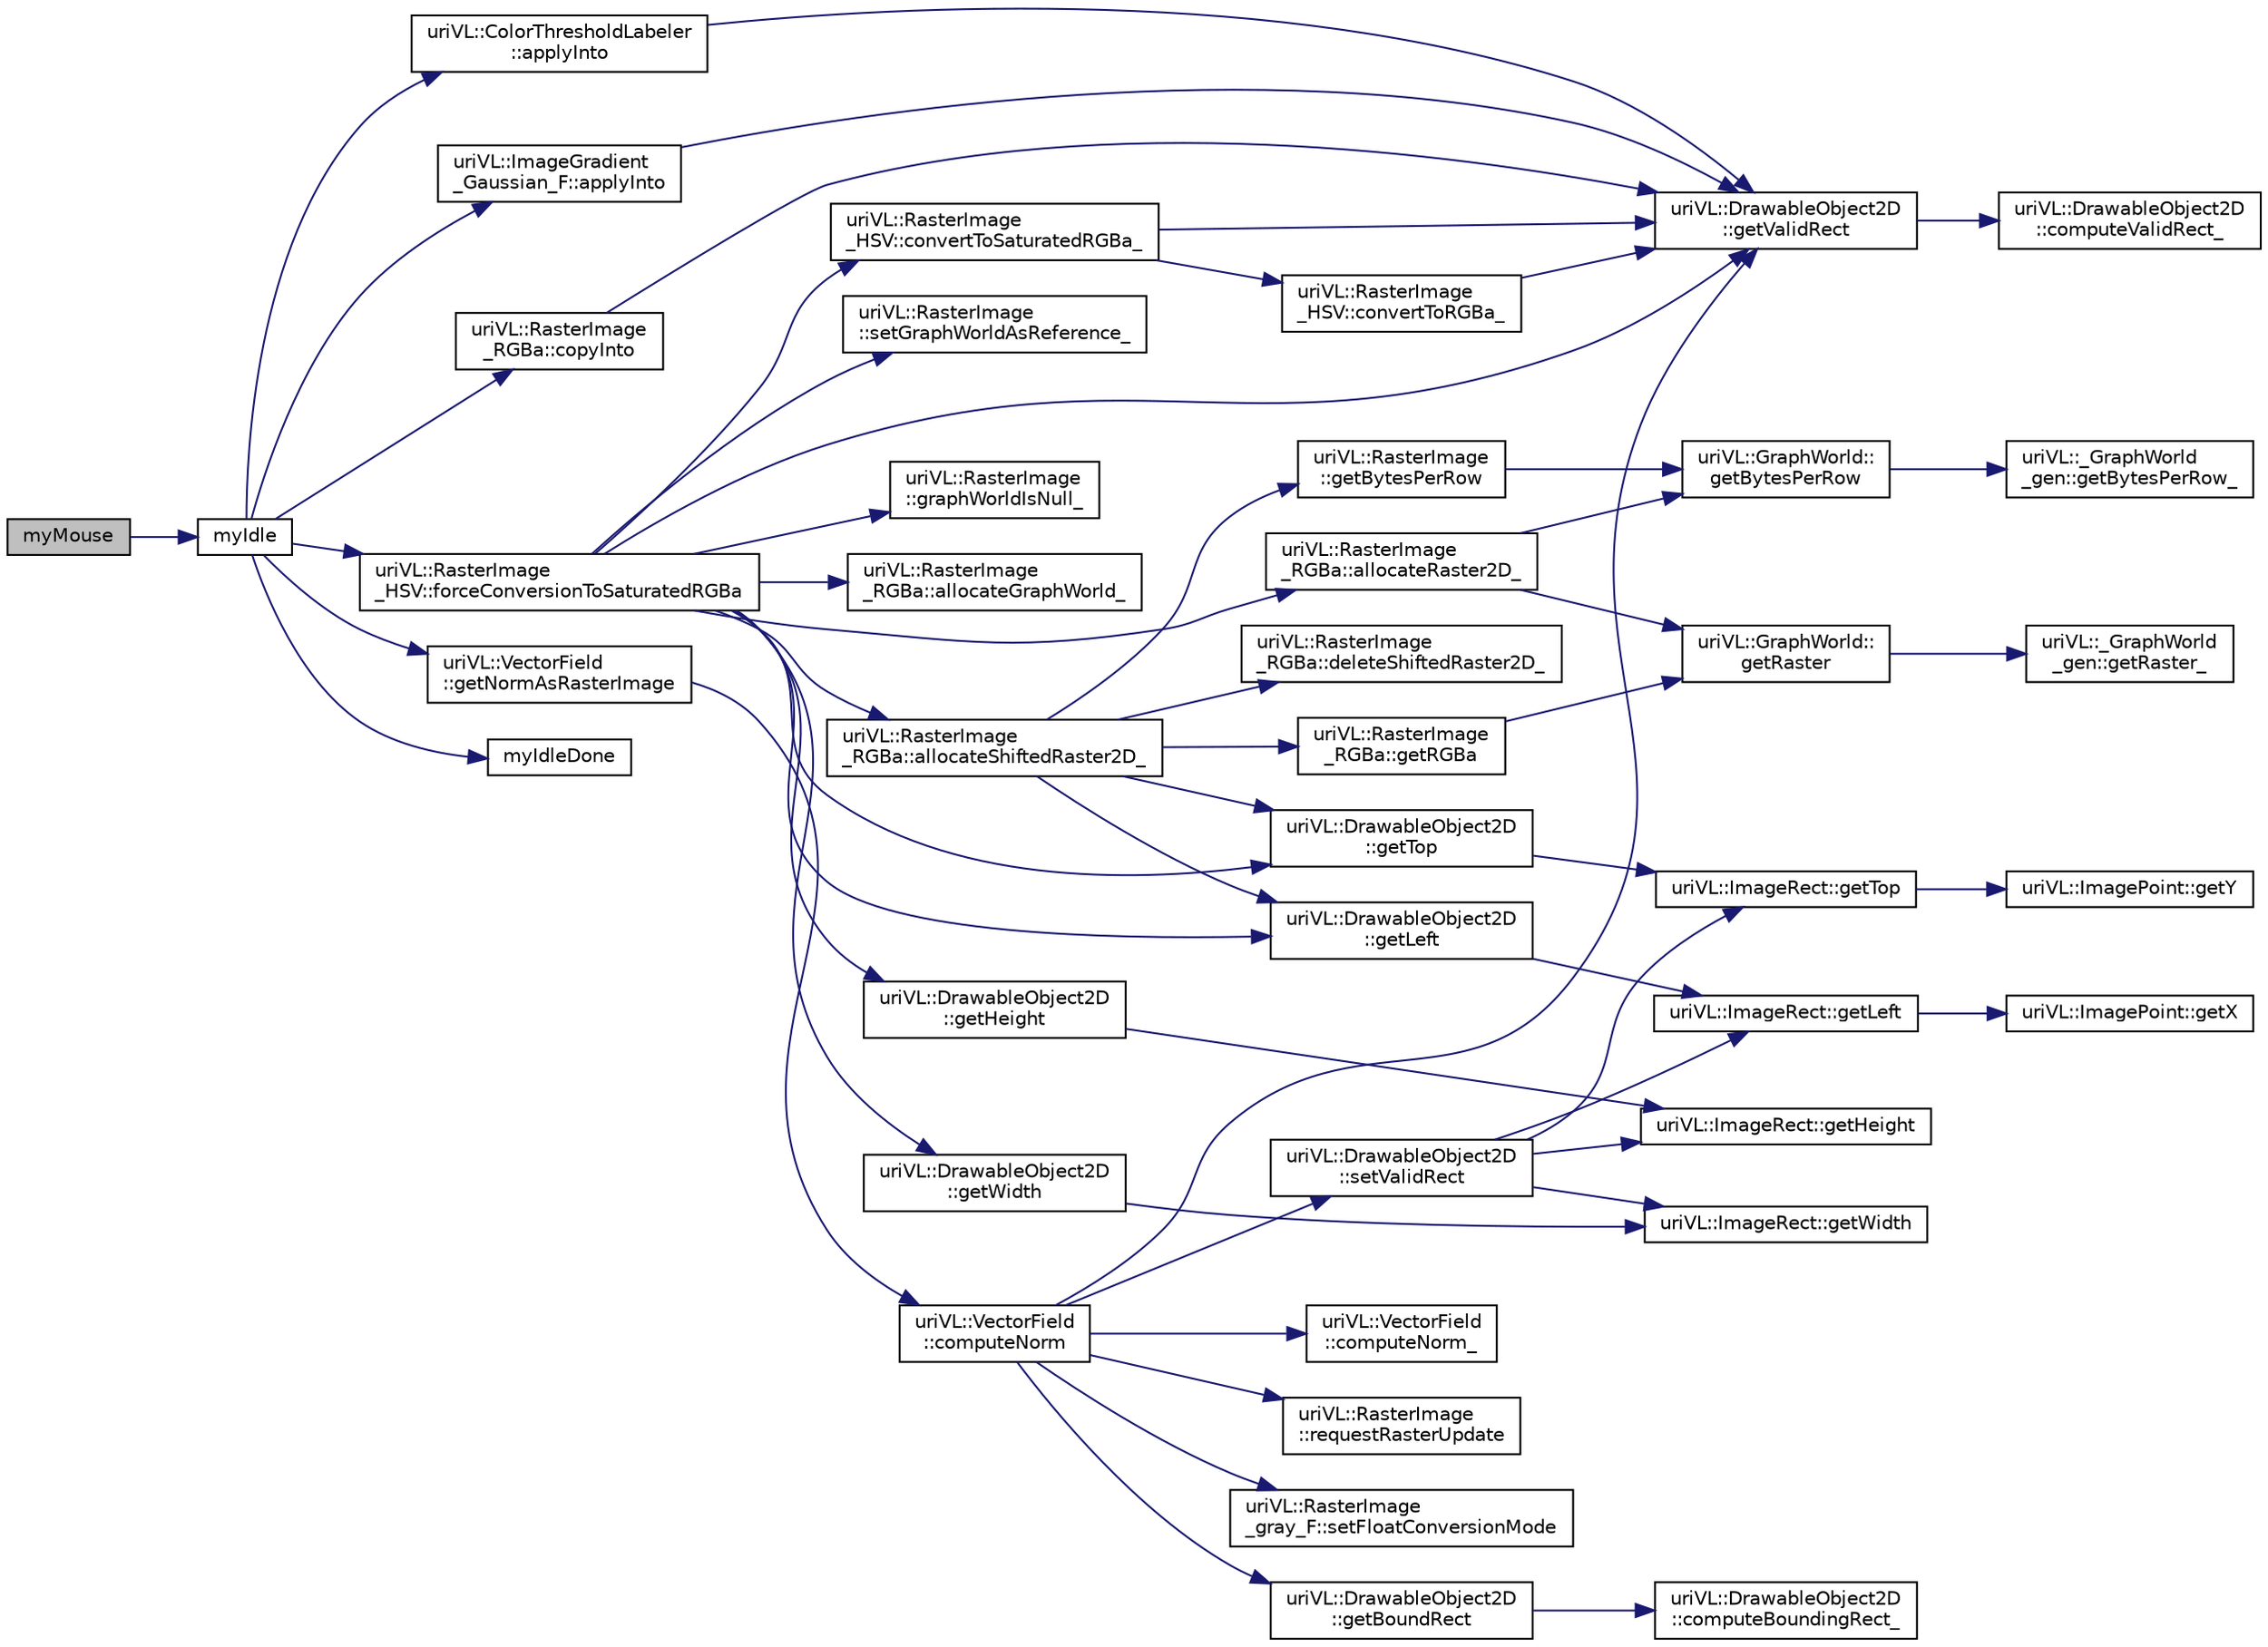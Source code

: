 digraph "myMouse"
{
  edge [fontname="Helvetica",fontsize="10",labelfontname="Helvetica",labelfontsize="10"];
  node [fontname="Helvetica",fontsize="10",shape=record];
  rankdir="LR";
  Node1 [label="myMouse",height=0.2,width=0.4,color="black", fillcolor="grey75", style="filled", fontcolor="black"];
  Node1 -> Node2 [color="midnightblue",fontsize="10",style="solid",fontname="Helvetica"];
  Node2 [label="myIdle",height=0.2,width=0.4,color="black", fillcolor="white", style="filled",URL="$movieProcessing__main_8cpp.html#a8b6b5874f18eb288af28f2ea8dc37afd"];
  Node2 -> Node3 [color="midnightblue",fontsize="10",style="solid",fontname="Helvetica"];
  Node3 [label="uriVL::ColorThresholdLabeler\l::applyInto",height=0.2,width=0.4,color="black", fillcolor="white", style="filled",URL="$classuriVL_1_1ColorThresholdLabeler.html#a5f65b75faba5f01be9d09363e248de8c",tooltip="Applies this operator to an image, returns the result as a LabelRaster. "];
  Node3 -> Node4 [color="midnightblue",fontsize="10",style="solid",fontname="Helvetica"];
  Node4 [label="uriVL::DrawableObject2D\l::getValidRect",height=0.2,width=0.4,color="black", fillcolor="white", style="filled",URL="$classuriVL_1_1DrawableObject2D.html#ad654c2c5da02b3b20298c3eef4153874",tooltip="Returns the object&#39;s valid data rectangle. "];
  Node4 -> Node5 [color="midnightblue",fontsize="10",style="solid",fontname="Helvetica"];
  Node5 [label="uriVL::DrawableObject2D\l::computeValidRect_",height=0.2,width=0.4,color="black", fillcolor="white", style="filled",URL="$classuriVL_1_1DrawableObject2D.html#a9eb135fd212d80a8fbc3caa7e242d9dd",tooltip="Calculates the object&#39;s valid box. "];
  Node2 -> Node6 [color="midnightblue",fontsize="10",style="solid",fontname="Helvetica"];
  Node6 [label="uriVL::ImageGradient\l_Gaussian_F::applyInto",height=0.2,width=0.4,color="black", fillcolor="white", style="filled",URL="$classuriVL_1_1ImageGradient__Gaussian__F.html#a281231b12c055a45fe680e6e55fea48d",tooltip="Applies this operator to a gray-level version of the input image and writes the result into a VectorF..."];
  Node6 -> Node4 [color="midnightblue",fontsize="10",style="solid",fontname="Helvetica"];
  Node2 -> Node7 [color="midnightblue",fontsize="10",style="solid",fontname="Helvetica"];
  Node7 [label="uriVL::RasterImage\l_RGBa::copyInto",height=0.2,width=0.4,color="black", fillcolor="white", style="filled",URL="$classuriVL_1_1RasterImage__RGBa.html#a02d608bb2db58d90a170bde9de832e6b",tooltip="Copies this image into the one received as parameter. "];
  Node7 -> Node4 [color="midnightblue",fontsize="10",style="solid",fontname="Helvetica"];
  Node2 -> Node8 [color="midnightblue",fontsize="10",style="solid",fontname="Helvetica"];
  Node8 [label="uriVL::RasterImage\l_HSV::forceConversionToSaturatedRGBa",height=0.2,width=0.4,color="black", fillcolor="white", style="filled",URL="$classuriVL_1_1RasterImage__HSV.html#a6a3469e53329d840ce6351914a192955",tooltip="Forces a conversion of the image&#39;s gworld rasters into a saturated image based on curent hue raster..."];
  Node8 -> Node9 [color="midnightblue",fontsize="10",style="solid",fontname="Helvetica"];
  Node9 [label="uriVL::RasterImage\l::graphWorldIsNull_",height=0.2,width=0.4,color="black", fillcolor="white", style="filled",URL="$classuriVL_1_1RasterImage.html#a828cf5c4cfe56eaa135c6f7c0d17f49c",tooltip="Indicates whether the GraphWorld was allocated for this object. "];
  Node8 -> Node10 [color="midnightblue",fontsize="10",style="solid",fontname="Helvetica"];
  Node10 [label="uriVL::RasterImage\l_RGBa::allocateGraphWorld_",height=0.2,width=0.4,color="black", fillcolor="white", style="filled",URL="$classuriVL_1_1RasterImage__RGBa.html#aea7a75a0d82569bb7f29ae38d5789651",tooltip="Alocates the GraphWorld for this object at the set dimensions. "];
  Node8 -> Node11 [color="midnightblue",fontsize="10",style="solid",fontname="Helvetica"];
  Node11 [label="uriVL::DrawableObject2D\l::getHeight",height=0.2,width=0.4,color="black", fillcolor="white", style="filled",URL="$classuriVL_1_1DrawableObject2D.html#a0fa48af9667c5a4b53bd2a9bf0eea240",tooltip="Returns the number of rows for the image. "];
  Node11 -> Node12 [color="midnightblue",fontsize="10",style="solid",fontname="Helvetica"];
  Node12 [label="uriVL::ImageRect::getHeight",height=0.2,width=0.4,color="black", fillcolor="white", style="filled",URL="$classuriVL_1_1ImageRect.html#aa757d85ab5d5230bc0ca53f5960e14f3",tooltip="Returns the height of the rectangle. "];
  Node8 -> Node13 [color="midnightblue",fontsize="10",style="solid",fontname="Helvetica"];
  Node13 [label="uriVL::DrawableObject2D\l::getWidth",height=0.2,width=0.4,color="black", fillcolor="white", style="filled",URL="$classuriVL_1_1DrawableObject2D.html#a01127dbd10a99cdbb7596e48539068c9",tooltip="Returns the number of columns for the image. "];
  Node13 -> Node14 [color="midnightblue",fontsize="10",style="solid",fontname="Helvetica"];
  Node14 [label="uriVL::ImageRect::getWidth",height=0.2,width=0.4,color="black", fillcolor="white", style="filled",URL="$classuriVL_1_1ImageRect.html#a1081dc6f638b33ebf30d0a43d51289ef",tooltip="Returns the width of the rectangle. "];
  Node8 -> Node15 [color="midnightblue",fontsize="10",style="solid",fontname="Helvetica"];
  Node15 [label="uriVL::RasterImage\l_RGBa::allocateRaster2D_",height=0.2,width=0.4,color="black", fillcolor="white", style="filled",URL="$classuriVL_1_1RasterImage__RGBa.html#a006a49d6e8bc9d8de22a8d3f72af7f25",tooltip="Allocates the 2D gray-level base raster. "];
  Node15 -> Node16 [color="midnightblue",fontsize="10",style="solid",fontname="Helvetica"];
  Node16 [label="uriVL::GraphWorld::\lgetRaster",height=0.2,width=0.4,color="black", fillcolor="white", style="filled",URL="$classuriVL_1_1GraphWorld.html#a125af79b411466ba3d78f245fcd9347a",tooltip="Returns the base address of the Graphworld&#39;s raster (QuickDraw PixMap) "];
  Node16 -> Node17 [color="midnightblue",fontsize="10",style="solid",fontname="Helvetica"];
  Node17 [label="uriVL::_GraphWorld\l_gen::getRaster_",height=0.2,width=0.4,color="black", fillcolor="white", style="filled",URL="$classuriVL_1_1__GraphWorld__gen.html#a6f73902cf1f062f7d7f81bbf0b94521b",tooltip="Returns the base address of the Graphworld&#39;s raster (QuickDraw PixMap) "];
  Node15 -> Node18 [color="midnightblue",fontsize="10",style="solid",fontname="Helvetica"];
  Node18 [label="uriVL::GraphWorld::\lgetBytesPerRow",height=0.2,width=0.4,color="black", fillcolor="white", style="filled",URL="$classuriVL_1_1GraphWorld.html#aaba807d9ff7736cbb117fbebf1eb5bbb",tooltip="Returns the number of bytes on each row of the GraphWorld. "];
  Node18 -> Node19 [color="midnightblue",fontsize="10",style="solid",fontname="Helvetica"];
  Node19 [label="uriVL::_GraphWorld\l_gen::getBytesPerRow_",height=0.2,width=0.4,color="black", fillcolor="white", style="filled",URL="$classuriVL_1_1__GraphWorld__gen.html#a8865547ed64e75dfafac471715288b4e",tooltip="Returns the number of bytes on each row of the _GraphWorld_gen. "];
  Node8 -> Node20 [color="midnightblue",fontsize="10",style="solid",fontname="Helvetica"];
  Node20 [label="uriVL::RasterImage\l_RGBa::allocateShiftedRaster2D_",height=0.2,width=0.4,color="black", fillcolor="white", style="filled",URL="$classuriVL_1_1RasterImage__RGBa.html#a3dcceb0cc1cffd8b3597e255559d1779",tooltip="Allocates the 2D shifted base raster. "];
  Node20 -> Node21 [color="midnightblue",fontsize="10",style="solid",fontname="Helvetica"];
  Node21 [label="uriVL::DrawableObject2D\l::getTop",height=0.2,width=0.4,color="black", fillcolor="white", style="filled",URL="$classuriVL_1_1DrawableObject2D.html#a01508a3886015ab55449c46989af2277",tooltip="Returns the minimum y coordinate of the bounding rectangle. "];
  Node21 -> Node22 [color="midnightblue",fontsize="10",style="solid",fontname="Helvetica"];
  Node22 [label="uriVL::ImageRect::getTop",height=0.2,width=0.4,color="black", fillcolor="white", style="filled",URL="$classuriVL_1_1ImageRect.html#a2715b0a7b291354fd839a95ece0e0aba",tooltip="Returns the minimum y coordinate of the rectangle. "];
  Node22 -> Node23 [color="midnightblue",fontsize="10",style="solid",fontname="Helvetica"];
  Node23 [label="uriVL::ImagePoint::getY",height=0.2,width=0.4,color="black", fillcolor="white", style="filled",URL="$classuriVL_1_1ImagePoint.html#a4edda1ad5b1f3b39db3ac200dfddf016",tooltip="Returns the point&#39;s y coordinate. "];
  Node20 -> Node24 [color="midnightblue",fontsize="10",style="solid",fontname="Helvetica"];
  Node24 [label="uriVL::DrawableObject2D\l::getLeft",height=0.2,width=0.4,color="black", fillcolor="white", style="filled",URL="$classuriVL_1_1DrawableObject2D.html#a9c92e6b3d3b0753514e677080c762ef0",tooltip="Returns the minimum x coordinate of the bounding rectangle. "];
  Node24 -> Node25 [color="midnightblue",fontsize="10",style="solid",fontname="Helvetica"];
  Node25 [label="uriVL::ImageRect::getLeft",height=0.2,width=0.4,color="black", fillcolor="white", style="filled",URL="$classuriVL_1_1ImageRect.html#a38bd531df6bd6c4892bca1a690feda13",tooltip="Returns the minimum x coordinate of the rectangle. "];
  Node25 -> Node26 [color="midnightblue",fontsize="10",style="solid",fontname="Helvetica"];
  Node26 [label="uriVL::ImagePoint::getX",height=0.2,width=0.4,color="black", fillcolor="white", style="filled",URL="$classuriVL_1_1ImagePoint.html#a4845eb34e164c8dffd9b366cf61f3f5b",tooltip="Returns the point&#39;s x coordinate. "];
  Node20 -> Node27 [color="midnightblue",fontsize="10",style="solid",fontname="Helvetica"];
  Node27 [label="uriVL::RasterImage\l::getBytesPerRow",height=0.2,width=0.4,color="black", fillcolor="white", style="filled",URL="$classuriVL_1_1RasterImage.html#ab46a6433b9096b66081a9ee85e740be4",tooltip="Returns the number of bytes on each row of the image. "];
  Node27 -> Node18 [color="midnightblue",fontsize="10",style="solid",fontname="Helvetica"];
  Node20 -> Node28 [color="midnightblue",fontsize="10",style="solid",fontname="Helvetica"];
  Node28 [label="uriVL::RasterImage\l_RGBa::deleteShiftedRaster2D_",height=0.2,width=0.4,color="black", fillcolor="white", style="filled",URL="$classuriVL_1_1RasterImage__RGBa.html#a946ac7e61b4691b3a746014aa594e709",tooltip="Deletes the 2D shifted base raster. "];
  Node20 -> Node29 [color="midnightblue",fontsize="10",style="solid",fontname="Helvetica"];
  Node29 [label="uriVL::RasterImage\l_RGBa::getRGBa",height=0.2,width=0.4,color="black", fillcolor="white", style="filled",URL="$classuriVL_1_1RasterImage__RGBa.html#a917020e59a449f44da6b0dcaa6822f00",tooltip="Returns the 32-bit rgba base raster as a read-only 1D array. "];
  Node29 -> Node16 [color="midnightblue",fontsize="10",style="solid",fontname="Helvetica"];
  Node8 -> Node21 [color="midnightblue",fontsize="10",style="solid",fontname="Helvetica"];
  Node8 -> Node24 [color="midnightblue",fontsize="10",style="solid",fontname="Helvetica"];
  Node8 -> Node30 [color="midnightblue",fontsize="10",style="solid",fontname="Helvetica"];
  Node30 [label="uriVL::RasterImage\l_HSV::convertToSaturatedRGBa_",height=0.2,width=0.4,color="black", fillcolor="white", style="filled",URL="$classuriVL_1_1RasterImage__HSV.html#aedbe9ca4e9ffaa157e41ddeef536b786",tooltip="Updates the RGBa raster of this raster image to match a saturated version the HSV rasters (where a va..."];
  Node30 -> Node31 [color="midnightblue",fontsize="10",style="solid",fontname="Helvetica"];
  Node31 [label="uriVL::RasterImage\l_HSV::convertToRGBa_",height=0.2,width=0.4,color="black", fillcolor="white", style="filled",URL="$classuriVL_1_1RasterImage__HSV.html#a13f1af375d7dd95bba79819652f4e820",tooltip="Updates the RGBa raster of this raster image to match the HSV rasters. "];
  Node31 -> Node4 [color="midnightblue",fontsize="10",style="solid",fontname="Helvetica"];
  Node30 -> Node4 [color="midnightblue",fontsize="10",style="solid",fontname="Helvetica"];
  Node8 -> Node4 [color="midnightblue",fontsize="10",style="solid",fontname="Helvetica"];
  Node8 -> Node32 [color="midnightblue",fontsize="10",style="solid",fontname="Helvetica"];
  Node32 [label="uriVL::RasterImage\l::setGraphWorldAsReference_",height=0.2,width=0.4,color="black", fillcolor="white", style="filled",URL="$classuriVL_1_1RasterImage.html#ab67da9ae00b8d0fe26d25bb559514683",tooltip="Sets this image&#39;s gworld as the reference (and allocates if it was NULL) "];
  Node2 -> Node33 [color="midnightblue",fontsize="10",style="solid",fontname="Helvetica"];
  Node33 [label="uriVL::VectorField\l::getNormAsRasterImage",height=0.2,width=0.4,color="black", fillcolor="white", style="filled",URL="$classuriVL_1_1VectorField.html#a1434d34c05c9e01e523aa1bc82ada27b",tooltip="Returns the vector field&#39;s norm as gray-level raster image. "];
  Node33 -> Node34 [color="midnightblue",fontsize="10",style="solid",fontname="Helvetica"];
  Node34 [label="uriVL::VectorField\l::computeNorm",height=0.2,width=0.4,color="black", fillcolor="white", style="filled",URL="$classuriVL_1_1VectorField.html#a31c88d5d8fc8b101181d0bfc080f6250",tooltip="Computes vector field&#39;s norm as a gray-level raster image and stores it as an instance variable..."];
  Node34 -> Node35 [color="midnightblue",fontsize="10",style="solid",fontname="Helvetica"];
  Node35 [label="uriVL::DrawableObject2D\l::getBoundRect",height=0.2,width=0.4,color="black", fillcolor="white", style="filled",URL="$classuriVL_1_1DrawableObject2D.html#a1d910add62acd9ad51986f3502a721de",tooltip="Returns the object&#39;s bounding rectangle. "];
  Node35 -> Node36 [color="midnightblue",fontsize="10",style="solid",fontname="Helvetica"];
  Node36 [label="uriVL::DrawableObject2D\l::computeBoundingRect_",height=0.2,width=0.4,color="black", fillcolor="white", style="filled",URL="$classuriVL_1_1DrawableObject2D.html#a569f0abdc2b5f708543cee537b9809ff",tooltip="Calculates the object&#39;s bounding rect. "];
  Node34 -> Node37 [color="midnightblue",fontsize="10",style="solid",fontname="Helvetica"];
  Node37 [label="uriVL::VectorField\l::computeNorm_",height=0.2,width=0.4,color="black", fillcolor="white", style="filled",URL="$classuriVL_1_1VectorField.html#a476902103af83eba23d7406c45089875",tooltip="Computes vector field&#39;s norm as a gray-level raster image. "];
  Node34 -> Node38 [color="midnightblue",fontsize="10",style="solid",fontname="Helvetica"];
  Node38 [label="uriVL::RasterImage\l::requestRasterUpdate",height=0.2,width=0.4,color="black", fillcolor="white", style="filled",URL="$classuriVL_1_1RasterImage.html#a2e69dc24a21cffe1fc8a00431f109a2b",tooltip="Forces a refresh of nonreference raster according to the reference raster. "];
  Node34 -> Node39 [color="midnightblue",fontsize="10",style="solid",fontname="Helvetica"];
  Node39 [label="uriVL::DrawableObject2D\l::setValidRect",height=0.2,width=0.4,color="black", fillcolor="white", style="filled",URL="$classuriVL_1_1DrawableObject2D.html#ac59493b368737b7b52eae441ecdbc95b",tooltip="Sets a new valid data rectangle for the drawable object. "];
  Node39 -> Node25 [color="midnightblue",fontsize="10",style="solid",fontname="Helvetica"];
  Node39 -> Node22 [color="midnightblue",fontsize="10",style="solid",fontname="Helvetica"];
  Node39 -> Node14 [color="midnightblue",fontsize="10",style="solid",fontname="Helvetica"];
  Node39 -> Node12 [color="midnightblue",fontsize="10",style="solid",fontname="Helvetica"];
  Node34 -> Node4 [color="midnightblue",fontsize="10",style="solid",fontname="Helvetica"];
  Node34 -> Node40 [color="midnightblue",fontsize="10",style="solid",fontname="Helvetica"];
  Node40 [label="uriVL::RasterImage\l_gray_F::setFloatConversionMode",height=0.2,width=0.4,color="black", fillcolor="white", style="filled",URL="$classuriVL_1_1RasterImage__gray__F.html#afc47ce2ce7f6780f034236373b844989",tooltip="Sets an individual conversion mode from float to gray for this image. "];
  Node2 -> Node41 [color="midnightblue",fontsize="10",style="solid",fontname="Helvetica"];
  Node41 [label="myIdleDone",height=0.2,width=0.4,color="black", fillcolor="white", style="filled",URL="$movieProcessing__main_8cpp.html#aecb76b76a1aa99390ebe7615612927dd"];
}
